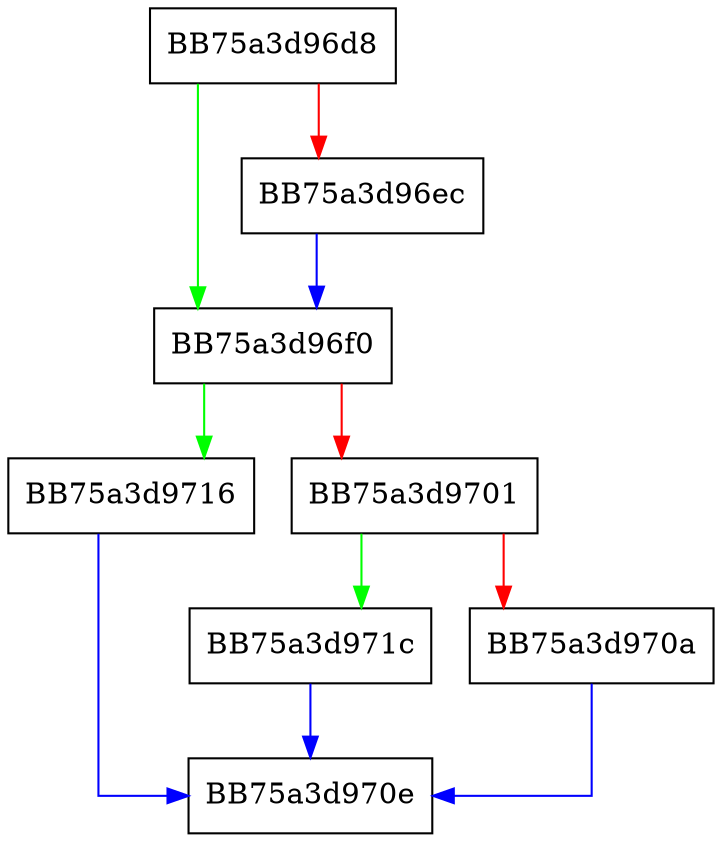 digraph _Lrotate {
  node [shape="box"];
  graph [splines=ortho];
  BB75a3d96d8 -> BB75a3d96f0 [color="green"];
  BB75a3d96d8 -> BB75a3d96ec [color="red"];
  BB75a3d96ec -> BB75a3d96f0 [color="blue"];
  BB75a3d96f0 -> BB75a3d9716 [color="green"];
  BB75a3d96f0 -> BB75a3d9701 [color="red"];
  BB75a3d9701 -> BB75a3d971c [color="green"];
  BB75a3d9701 -> BB75a3d970a [color="red"];
  BB75a3d970a -> BB75a3d970e [color="blue"];
  BB75a3d9716 -> BB75a3d970e [color="blue"];
  BB75a3d971c -> BB75a3d970e [color="blue"];
}